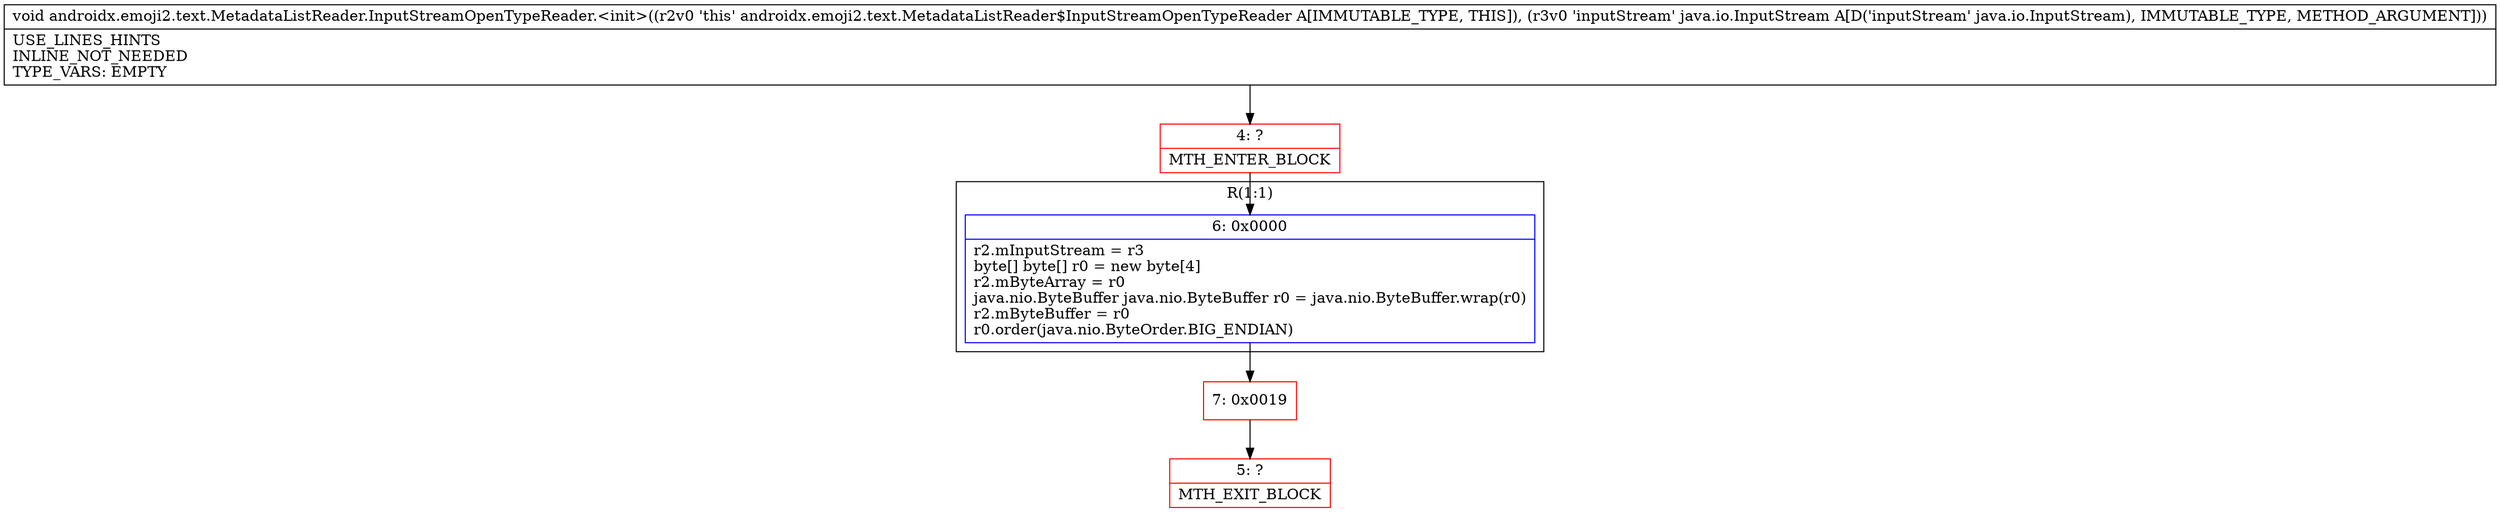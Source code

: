digraph "CFG forandroidx.emoji2.text.MetadataListReader.InputStreamOpenTypeReader.\<init\>(Ljava\/io\/InputStream;)V" {
subgraph cluster_Region_2005224815 {
label = "R(1:1)";
node [shape=record,color=blue];
Node_6 [shape=record,label="{6\:\ 0x0000|r2.mInputStream = r3\lbyte[] byte[] r0 = new byte[4]\lr2.mByteArray = r0\ljava.nio.ByteBuffer java.nio.ByteBuffer r0 = java.nio.ByteBuffer.wrap(r0)\lr2.mByteBuffer = r0\lr0.order(java.nio.ByteOrder.BIG_ENDIAN)\l}"];
}
Node_4 [shape=record,color=red,label="{4\:\ ?|MTH_ENTER_BLOCK\l}"];
Node_7 [shape=record,color=red,label="{7\:\ 0x0019}"];
Node_5 [shape=record,color=red,label="{5\:\ ?|MTH_EXIT_BLOCK\l}"];
MethodNode[shape=record,label="{void androidx.emoji2.text.MetadataListReader.InputStreamOpenTypeReader.\<init\>((r2v0 'this' androidx.emoji2.text.MetadataListReader$InputStreamOpenTypeReader A[IMMUTABLE_TYPE, THIS]), (r3v0 'inputStream' java.io.InputStream A[D('inputStream' java.io.InputStream), IMMUTABLE_TYPE, METHOD_ARGUMENT]))  | USE_LINES_HINTS\lINLINE_NOT_NEEDED\lTYPE_VARS: EMPTY\l}"];
MethodNode -> Node_4;Node_6 -> Node_7;
Node_4 -> Node_6;
Node_7 -> Node_5;
}

